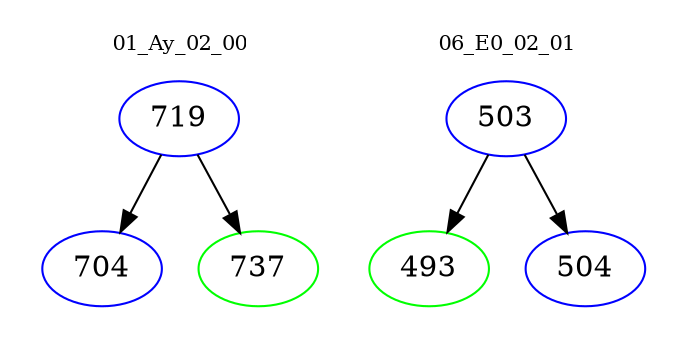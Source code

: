 digraph{
subgraph cluster_0 {
color = white
label = "01_Ay_02_00";
fontsize=10;
T0_719 [label="719", color="blue"]
T0_719 -> T0_704 [color="black"]
T0_704 [label="704", color="blue"]
T0_719 -> T0_737 [color="black"]
T0_737 [label="737", color="green"]
}
subgraph cluster_1 {
color = white
label = "06_E0_02_01";
fontsize=10;
T1_503 [label="503", color="blue"]
T1_503 -> T1_493 [color="black"]
T1_493 [label="493", color="green"]
T1_503 -> T1_504 [color="black"]
T1_504 [label="504", color="blue"]
}
}
